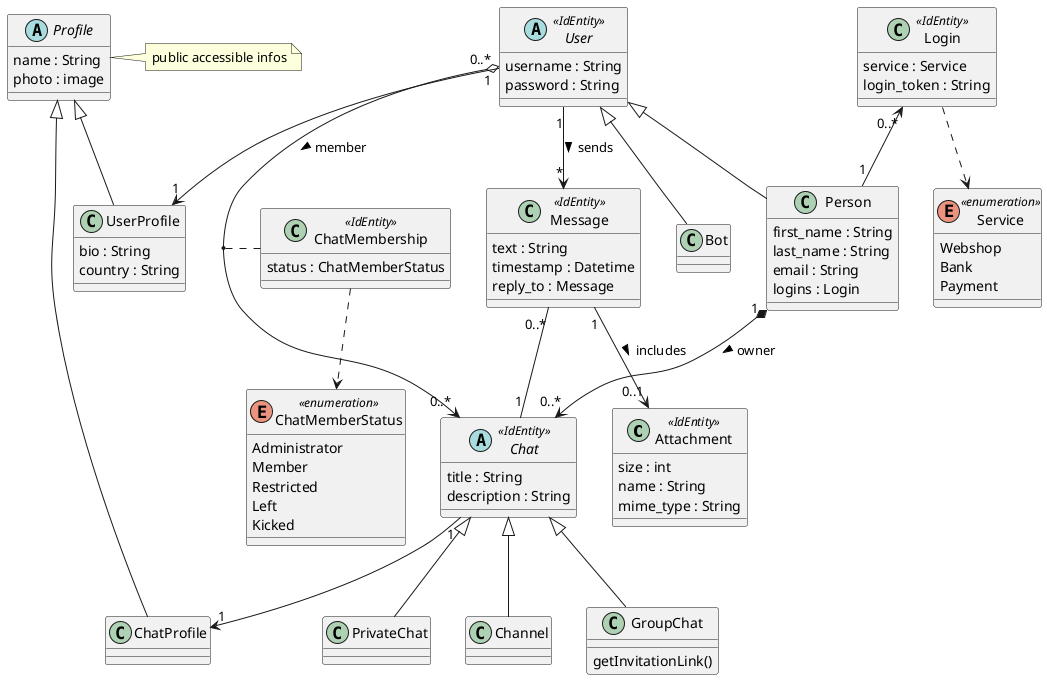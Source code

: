 @startuml chat-domain
' classes in alphabetical order
class Attachment <<IdEntity>> {
    size : int
    name : String
    mime_type : String
}

abstract class Chat <<IdEntity>> {
    title : String
    description : String
}

class ChatMembership <<IdEntity>> {
    status : ChatMemberStatus
}

enum ChatMemberStatus <<enumeration>> {
    Administrator
    Member
    Restricted
    Left
    Kicked
}

class ChatProfile

class GroupChat {
    getInvitationLink()
}

class Login <<IdEntity>> {
    service : Service
    login_token : String
}

class Message <<IdEntity>> {
    text : String
    timestamp : Datetime
    reply_to : Message
}

class Person {
    first_name : String
    last_name : String
    email : String
    logins : Login
}

class PrivateChat

abstract class Profile {
    name : String
    photo : image
}

enum Service <<enumeration>> {
    Webshop
    Bank
    Payment
}

abstract class User <<IdEntity>> {
    username : String
    password : String
}

class UserProfile {
    bio : String
    country : String
}

' Inheritance
'' Profile
Profile <|-- ChatProfile
Profile <|-- UserProfile
'' Chat inheritance
Chat <|-- PrivateChat
Chat <|-- GroupChat
Chat <|-- Channel

'' Person inheritance
User <|-- Person
User <|-- Bot

' Relations
'' to Chat
Person "1" *--> "0..*" Chat : owner >
User "0..*" o--> "0..*" Chat : member >
(User, Chat) .. ChatMembership

'' to Message
User "1" --> "*" Message : sends >
Message "0..*" -- "1" Chat
Message "1" --> "0..1" Attachment : includes >

'' with Enumerations
Login ..> Service
ChatMembership ..> ChatMemberStatus

'' Misc
Login "0..*" <-- "1" Person
User "1" --> "1" UserProfile
Chat "1" --> "1" ChatProfile

note right of Profile: public accessible infos
@enduml
